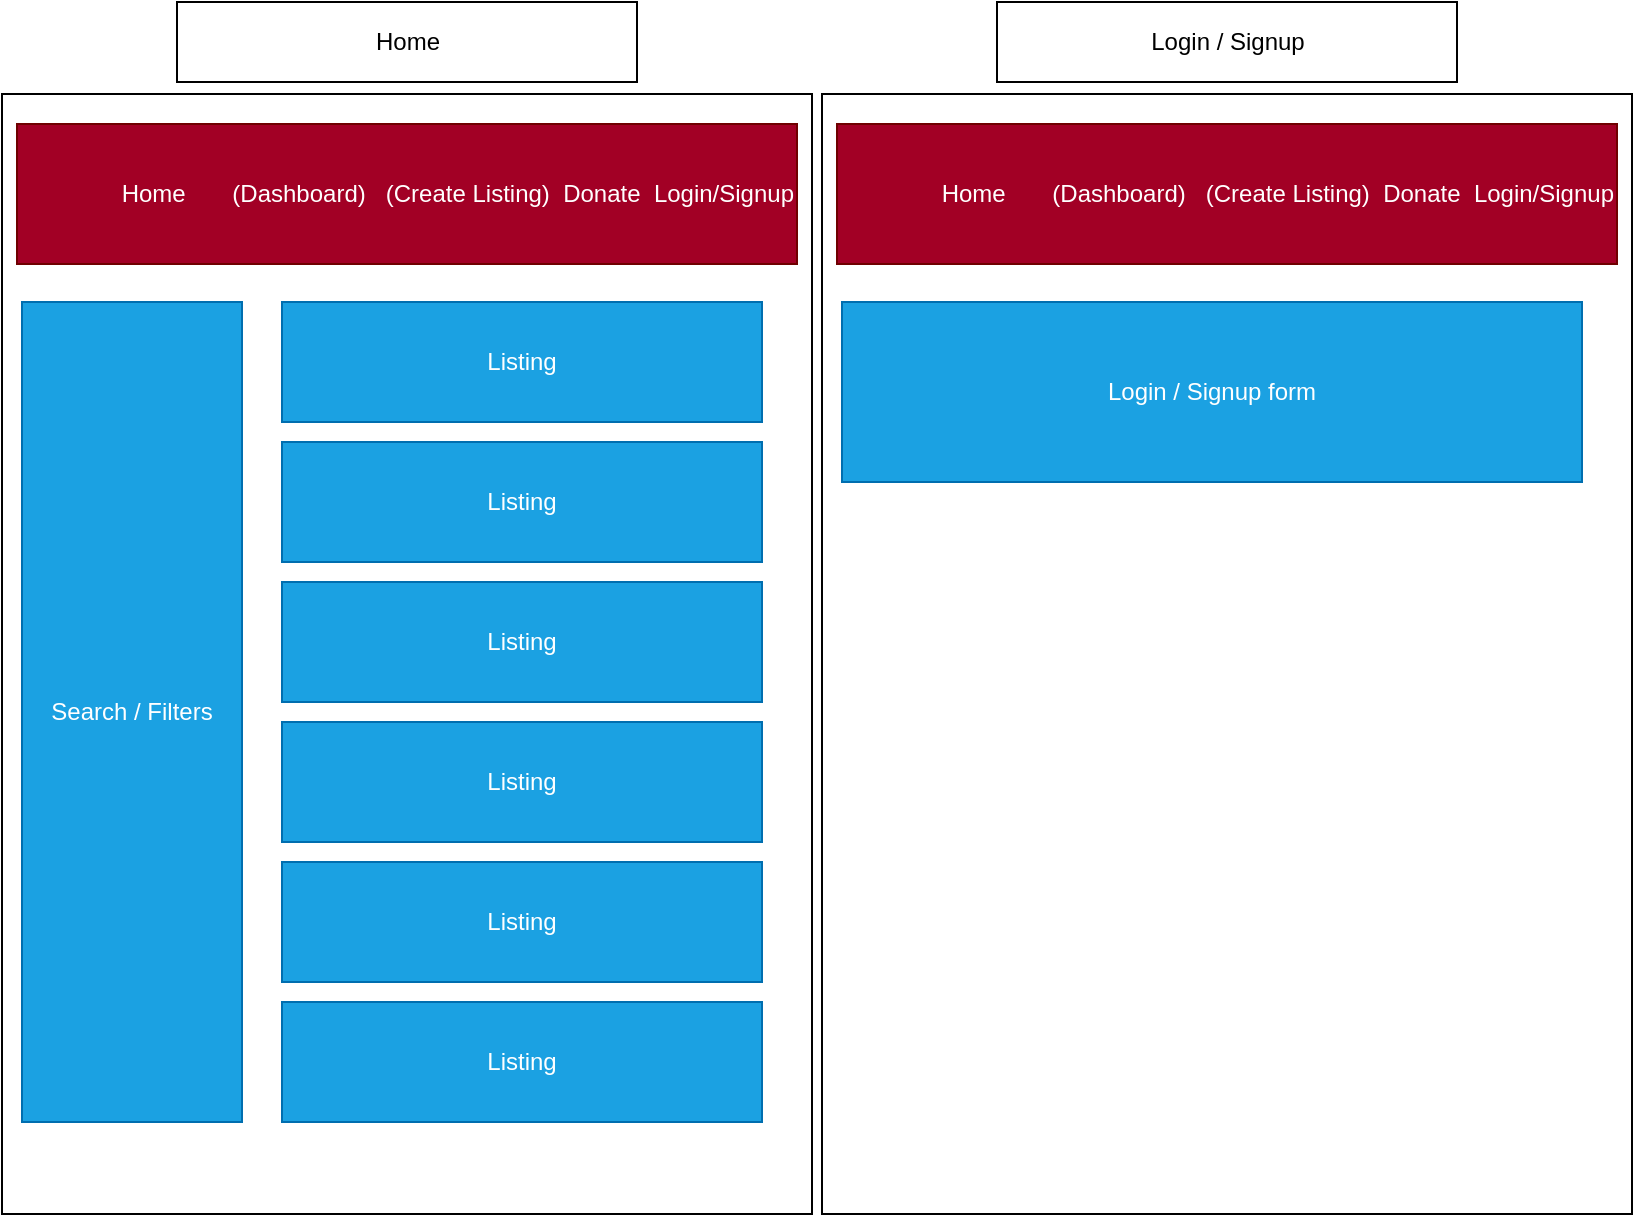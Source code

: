 <mxfile>
    <diagram id="B9SX_loh46KMbBYnWu5M" name="Home / Login/Signup">
        <mxGraphModel dx="1095" dy="802" grid="1" gridSize="10" guides="1" tooltips="1" connect="1" arrows="1" fold="1" page="1" pageScale="1" pageWidth="850" pageHeight="1100" math="0" shadow="0">
            <root>
                <mxCell id="0"/>
                <mxCell id="1" parent="0"/>
                <mxCell id="3" value="" style="rounded=0;whiteSpace=wrap;html=1;" parent="1" vertex="1">
                    <mxGeometry x="20" y="76" width="405" height="560" as="geometry"/>
                </mxCell>
                <mxCell id="5" value="Home&amp;nbsp; &amp;nbsp; &amp;nbsp; &amp;nbsp;(Dashboard)&amp;nbsp; &amp;nbsp;(Create Listing)&amp;nbsp; Donate&amp;nbsp; Login/Signup" style="rounded=0;whiteSpace=wrap;html=1;fillColor=#a20025;fontColor=#ffffff;strokeColor=#6F0000;align=right;" parent="1" vertex="1">
                    <mxGeometry x="27.5" y="91" width="390" height="70" as="geometry"/>
                </mxCell>
                <mxCell id="6" value="Home" style="rounded=0;whiteSpace=wrap;html=1;" parent="1" vertex="1">
                    <mxGeometry x="107.5" y="30" width="230" height="40" as="geometry"/>
                </mxCell>
                <mxCell id="7" value="Listing" style="rounded=0;whiteSpace=wrap;html=1;fillColor=#1ba1e2;fontColor=#ffffff;strokeColor=#006EAF;" parent="1" vertex="1">
                    <mxGeometry x="160" y="180" width="240" height="60" as="geometry"/>
                </mxCell>
                <mxCell id="8" value="Search / Filters" style="rounded=0;whiteSpace=wrap;html=1;fillColor=#1ba1e2;fontColor=#ffffff;strokeColor=#006EAF;" parent="1" vertex="1">
                    <mxGeometry x="30" y="180" width="110" height="410" as="geometry"/>
                </mxCell>
                <mxCell id="9" value="Listing" style="rounded=0;whiteSpace=wrap;html=1;fillColor=#1ba1e2;fontColor=#ffffff;strokeColor=#006EAF;" parent="1" vertex="1">
                    <mxGeometry x="160" y="460" width="240" height="60" as="geometry"/>
                </mxCell>
                <mxCell id="10" value="Listing" style="rounded=0;whiteSpace=wrap;html=1;fillColor=#1ba1e2;fontColor=#ffffff;strokeColor=#006EAF;" parent="1" vertex="1">
                    <mxGeometry x="160" y="390" width="240" height="60" as="geometry"/>
                </mxCell>
                <mxCell id="11" value="Listing" style="rounded=0;whiteSpace=wrap;html=1;fillColor=#1ba1e2;fontColor=#ffffff;strokeColor=#006EAF;" parent="1" vertex="1">
                    <mxGeometry x="160" y="320" width="240" height="60" as="geometry"/>
                </mxCell>
                <mxCell id="12" value="Listing" style="rounded=0;whiteSpace=wrap;html=1;fillColor=#1ba1e2;fontColor=#ffffff;strokeColor=#006EAF;" parent="1" vertex="1">
                    <mxGeometry x="160" y="250" width="240" height="60" as="geometry"/>
                </mxCell>
                <mxCell id="13" value="Listing" style="rounded=0;whiteSpace=wrap;html=1;fillColor=#1ba1e2;fontColor=#ffffff;strokeColor=#006EAF;" parent="1" vertex="1">
                    <mxGeometry x="160" y="530" width="240" height="60" as="geometry"/>
                </mxCell>
                <mxCell id="AKt2OWwqDddk7LuRfZJ3-13" value="" style="rounded=0;whiteSpace=wrap;html=1;" parent="1" vertex="1">
                    <mxGeometry x="430" y="76" width="405" height="560" as="geometry"/>
                </mxCell>
                <mxCell id="AKt2OWwqDddk7LuRfZJ3-14" value="Home&amp;nbsp; &amp;nbsp; &amp;nbsp; &amp;nbsp;(Dashboard)&amp;nbsp; &amp;nbsp;(Create Listing)&amp;nbsp; Donate&amp;nbsp; Login/Signup" style="rounded=0;whiteSpace=wrap;html=1;fillColor=#a20025;fontColor=#ffffff;strokeColor=#6F0000;align=right;" parent="1" vertex="1">
                    <mxGeometry x="437.5" y="91" width="390" height="70" as="geometry"/>
                </mxCell>
                <mxCell id="AKt2OWwqDddk7LuRfZJ3-15" value="Login / Signup" style="rounded=0;whiteSpace=wrap;html=1;" parent="1" vertex="1">
                    <mxGeometry x="517.5" y="30" width="230" height="40" as="geometry"/>
                </mxCell>
                <mxCell id="AKt2OWwqDddk7LuRfZJ3-16" value="Login / Signup form" style="rounded=0;whiteSpace=wrap;html=1;fillColor=#1ba1e2;fontColor=#ffffff;strokeColor=#006EAF;" parent="1" vertex="1">
                    <mxGeometry x="440" y="180" width="370" height="90" as="geometry"/>
                </mxCell>
            </root>
        </mxGraphModel>
    </diagram>
    <diagram id="z6fKnHopgMtBliQPzYuU" name="Dashboard">
        <mxGraphModel dx="1169" dy="802" grid="1" gridSize="10" guides="1" tooltips="1" connect="1" arrows="1" fold="1" page="1" pageScale="1" pageWidth="850" pageHeight="1100" math="0" shadow="0">
            <root>
                <mxCell id="0"/>
                <mxCell id="1" parent="0"/>
                <mxCell id="yOwEDX2_ZHTeextzaBkp-1" value="" style="rounded=0;whiteSpace=wrap;html=1;" parent="1" vertex="1">
                    <mxGeometry x="445" y="66" width="405" height="560" as="geometry"/>
                </mxCell>
                <mxCell id="yOwEDX2_ZHTeextzaBkp-2" value="Dashboard / Your Pets" style="rounded=0;whiteSpace=wrap;html=1;" parent="1" vertex="1">
                    <mxGeometry x="540" y="20" width="230" height="40" as="geometry"/>
                </mxCell>
                <mxCell id="yOwEDX2_ZHTeextzaBkp-3" value="Home&amp;nbsp; &amp;nbsp; &amp;nbsp; &amp;nbsp;Dashboard&amp;nbsp; &amp;nbsp; Create Listing&amp;nbsp; &amp;nbsp; Donate&amp;nbsp; &amp;nbsp;Logout" style="rounded=0;whiteSpace=wrap;html=1;fillColor=#a20025;fontColor=#ffffff;strokeColor=#6F0000;align=right;" parent="1" vertex="1">
                    <mxGeometry x="452.5" y="81" width="390" height="70" as="geometry"/>
                </mxCell>
                <mxCell id="yOwEDX2_ZHTeextzaBkp-4" value="Your Dashbord" style="rounded=0;whiteSpace=wrap;html=1;fillColor=#1ba1e2;fontColor=#ffffff;strokeColor=#006EAF;align=left;verticalAlign=top;" parent="1" vertex="1">
                    <mxGeometry x="460" y="170" width="370" height="410" as="geometry"/>
                </mxCell>
                <mxCell id="yOwEDX2_ZHTeextzaBkp-5" value="" style="rounded=0;whiteSpace=wrap;html=1;fillColor=#d80073;fontColor=#ffffff;strokeColor=#A50040;" parent="1" vertex="1">
                    <mxGeometry x="470" y="210" width="350" height="350" as="geometry"/>
                </mxCell>
                <mxCell id="yOwEDX2_ZHTeextzaBkp-6" value="Profile" style="rounded=0;whiteSpace=wrap;html=1;" parent="1" vertex="1">
                    <mxGeometry x="574" y="180" width="77.5" height="30" as="geometry"/>
                </mxCell>
                <mxCell id="yOwEDX2_ZHTeextzaBkp-7" value="Your Pets" style="rounded=0;whiteSpace=wrap;html=1;" parent="1" vertex="1">
                    <mxGeometry x="660" y="180" width="77.5" height="30" as="geometry"/>
                </mxCell>
                <mxCell id="yOwEDX2_ZHTeextzaBkp-8" value="Favorites" style="rounded=0;whiteSpace=wrap;html=1;" parent="1" vertex="1">
                    <mxGeometry x="742.5" y="180" width="77.5" height="30" as="geometry"/>
                </mxCell>
                <mxCell id="yOwEDX2_ZHTeextzaBkp-9" value="" style="rounded=0;whiteSpace=wrap;html=1;" parent="1" vertex="1">
                    <mxGeometry x="20" y="66" width="405" height="560" as="geometry"/>
                </mxCell>
                <mxCell id="yOwEDX2_ZHTeextzaBkp-10" value="Dashboard / Profile" style="rounded=0;whiteSpace=wrap;html=1;" parent="1" vertex="1">
                    <mxGeometry x="115" y="20" width="230" height="40" as="geometry"/>
                </mxCell>
                <mxCell id="yOwEDX2_ZHTeextzaBkp-11" value="Home&amp;nbsp; &amp;nbsp; &amp;nbsp; &amp;nbsp;Dashboard&amp;nbsp; &amp;nbsp; Create Listing&amp;nbsp; &amp;nbsp; Donate&amp;nbsp; &amp;nbsp;Logout" style="rounded=0;whiteSpace=wrap;html=1;fillColor=#a20025;fontColor=#ffffff;strokeColor=#6F0000;align=right;" parent="1" vertex="1">
                    <mxGeometry x="27.5" y="81" width="390" height="70" as="geometry"/>
                </mxCell>
                <mxCell id="yOwEDX2_ZHTeextzaBkp-12" value="Your Dashbord" style="rounded=0;whiteSpace=wrap;html=1;fillColor=#1ba1e2;fontColor=#ffffff;strokeColor=#006EAF;align=left;verticalAlign=top;" parent="1" vertex="1">
                    <mxGeometry x="35" y="170" width="370" height="410" as="geometry"/>
                </mxCell>
                <mxCell id="yOwEDX2_ZHTeextzaBkp-13" value="" style="rounded=0;whiteSpace=wrap;html=1;fillColor=#d80073;fontColor=#ffffff;strokeColor=#A50040;" parent="1" vertex="1">
                    <mxGeometry x="45" y="210" width="350" height="350" as="geometry"/>
                </mxCell>
                <mxCell id="yOwEDX2_ZHTeextzaBkp-14" value="Profile" style="rounded=0;whiteSpace=wrap;html=1;" parent="1" vertex="1">
                    <mxGeometry x="149" y="180" width="77.5" height="30" as="geometry"/>
                </mxCell>
                <mxCell id="yOwEDX2_ZHTeextzaBkp-15" value="Your Pets" style="rounded=0;whiteSpace=wrap;html=1;" parent="1" vertex="1">
                    <mxGeometry x="235" y="180" width="77.5" height="30" as="geometry"/>
                </mxCell>
                <mxCell id="yOwEDX2_ZHTeextzaBkp-16" value="Favorites" style="rounded=0;whiteSpace=wrap;html=1;" parent="1" vertex="1">
                    <mxGeometry x="317.5" y="180" width="77.5" height="30" as="geometry"/>
                </mxCell>
                <mxCell id="yOwEDX2_ZHTeextzaBkp-17" value="" style="rounded=0;whiteSpace=wrap;html=1;" parent="1" vertex="1">
                    <mxGeometry x="870" y="66" width="405" height="560" as="geometry"/>
                </mxCell>
                <mxCell id="yOwEDX2_ZHTeextzaBkp-18" value="Dashboard / Adopt" style="rounded=0;whiteSpace=wrap;html=1;" parent="1" vertex="1">
                    <mxGeometry x="965" y="20" width="230" height="40" as="geometry"/>
                </mxCell>
                <mxCell id="yOwEDX2_ZHTeextzaBkp-19" value="Home&amp;nbsp; &amp;nbsp; &amp;nbsp; &amp;nbsp;Dashboard&amp;nbsp; &amp;nbsp; Create Listing&amp;nbsp; &amp;nbsp; Donate&amp;nbsp; &amp;nbsp;Logout" style="rounded=0;whiteSpace=wrap;html=1;fillColor=#a20025;fontColor=#ffffff;strokeColor=#6F0000;align=right;" parent="1" vertex="1">
                    <mxGeometry x="877.5" y="81" width="390" height="70" as="geometry"/>
                </mxCell>
                <mxCell id="yOwEDX2_ZHTeextzaBkp-20" value="Your Dashbord" style="rounded=0;whiteSpace=wrap;html=1;fillColor=#1ba1e2;fontColor=#ffffff;strokeColor=#006EAF;align=left;verticalAlign=top;" parent="1" vertex="1">
                    <mxGeometry x="885" y="170" width="370" height="410" as="geometry"/>
                </mxCell>
                <mxCell id="yOwEDX2_ZHTeextzaBkp-21" value="" style="rounded=0;whiteSpace=wrap;html=1;fillColor=#d80073;fontColor=#ffffff;strokeColor=#A50040;" parent="1" vertex="1">
                    <mxGeometry x="895" y="210" width="350" height="350" as="geometry"/>
                </mxCell>
                <mxCell id="yOwEDX2_ZHTeextzaBkp-22" value="Profile" style="rounded=0;whiteSpace=wrap;html=1;" parent="1" vertex="1">
                    <mxGeometry x="999" y="180" width="77.5" height="30" as="geometry"/>
                </mxCell>
                <mxCell id="yOwEDX2_ZHTeextzaBkp-23" value="Your Pets" style="rounded=0;whiteSpace=wrap;html=1;" parent="1" vertex="1">
                    <mxGeometry x="1085" y="180" width="77.5" height="30" as="geometry"/>
                </mxCell>
                <mxCell id="yOwEDX2_ZHTeextzaBkp-24" value="Favorites" style="rounded=0;whiteSpace=wrap;html=1;" parent="1" vertex="1">
                    <mxGeometry x="1167.5" y="180" width="77.5" height="30" as="geometry"/>
                </mxCell>
                <mxCell id="yOwEDX2_ZHTeextzaBkp-25" value="User Information&amp;nbsp;" style="rounded=0;whiteSpace=wrap;html=1;" parent="1" vertex="1">
                    <mxGeometry x="60" y="230" width="320" height="160" as="geometry"/>
                </mxCell>
                <mxCell id="yOwEDX2_ZHTeextzaBkp-26" value="Avatar" style="ellipse;whiteSpace=wrap;html=1;fillColor=#60a917;fontColor=#ffffff;strokeColor=#2D7600;" parent="1" vertex="1">
                    <mxGeometry x="70" y="240" width="50" height="50" as="geometry"/>
                </mxCell>
                <mxCell id="yOwEDX2_ZHTeextzaBkp-27" value="Edit / Update" style="rounded=0;whiteSpace=wrap;html=1;" parent="1" vertex="1">
                    <mxGeometry x="290" y="400" width="82.5" height="20" as="geometry"/>
                </mxCell>
                <mxCell id="yOwEDX2_ZHTeextzaBkp-28" value="Security:&amp;nbsp;&lt;br&gt;Change password" style="rounded=0;whiteSpace=wrap;html=1;" parent="1" vertex="1">
                    <mxGeometry x="60" y="430" width="320" height="120" as="geometry"/>
                </mxCell>
                <mxCell id="yOwEDX2_ZHTeextzaBkp-29" value="Enter New Pet Form:&amp;nbsp;" style="rounded=0;whiteSpace=wrap;html=1;" parent="1" vertex="1">
                    <mxGeometry x="480" y="230" width="330" height="90" as="geometry"/>
                </mxCell>
                <mxCell id="yOwEDX2_ZHTeextzaBkp-30" value="Pet 1" style="rounded=0;whiteSpace=wrap;html=1;" parent="1" vertex="1">
                    <mxGeometry x="480" y="330" width="330" height="80" as="geometry"/>
                </mxCell>
                <mxCell id="yOwEDX2_ZHTeextzaBkp-31" value="Pet 2" style="rounded=0;whiteSpace=wrap;html=1;" parent="1" vertex="1">
                    <mxGeometry x="480" y="420" width="330" height="80" as="geometry"/>
                </mxCell>
                <mxCell id="yOwEDX2_ZHTeextzaBkp-32" value="Pic" style="ellipse;whiteSpace=wrap;html=1;aspect=fixed;fillColor=#60a917;fontColor=#ffffff;strokeColor=#2D7600;" parent="1" vertex="1">
                    <mxGeometry x="490" y="340" width="60" height="60" as="geometry"/>
                </mxCell>
                <mxCell id="yOwEDX2_ZHTeextzaBkp-33" value="Pic" style="ellipse;whiteSpace=wrap;html=1;aspect=fixed;fillColor=#60a917;fontColor=#ffffff;strokeColor=#2D7600;" parent="1" vertex="1">
                    <mxGeometry x="490" y="430" width="60" height="60" as="geometry"/>
                </mxCell>
                <mxCell id="yOwEDX2_ZHTeextzaBkp-34" value="Saved Pet 1" style="rounded=0;whiteSpace=wrap;html=1;" parent="1" vertex="1">
                    <mxGeometry x="910" y="230" width="320" height="80" as="geometry"/>
                </mxCell>
                <mxCell id="yOwEDX2_ZHTeextzaBkp-36" value="Saved Pet 3" style="rounded=0;whiteSpace=wrap;html=1;" parent="1" vertex="1">
                    <mxGeometry x="910" y="410" width="320" height="80" as="geometry"/>
                </mxCell>
                <mxCell id="yOwEDX2_ZHTeextzaBkp-37" value="Saved Pet 2" style="rounded=0;whiteSpace=wrap;html=1;" parent="1" vertex="1">
                    <mxGeometry x="910" y="320" width="320" height="80" as="geometry"/>
                </mxCell>
                <mxCell id="yOwEDX2_ZHTeextzaBkp-38" value="" style="shape=sumEllipse;perimeter=ellipsePerimeter;whiteSpace=wrap;html=1;backgroundOutline=1;fillColor=#a20025;fontColor=#ffffff;strokeColor=#6F0000;" parent="1" vertex="1">
                    <mxGeometry x="780" y="336" width="20" height="20" as="geometry"/>
                </mxCell>
                <mxCell id="yOwEDX2_ZHTeextzaBkp-39" value="" style="shape=sumEllipse;perimeter=ellipsePerimeter;whiteSpace=wrap;html=1;backgroundOutline=1;fillColor=#a20025;fontColor=#ffffff;strokeColor=#6F0000;" parent="1" vertex="1">
                    <mxGeometry x="780" y="430" width="20" height="20" as="geometry"/>
                </mxCell>
                <mxCell id="yOwEDX2_ZHTeextzaBkp-40" value="" style="shape=sumEllipse;perimeter=ellipsePerimeter;whiteSpace=wrap;html=1;backgroundOutline=1;fillColor=#a20025;fontColor=#ffffff;strokeColor=#6F0000;" parent="1" vertex="1">
                    <mxGeometry x="1200" y="240" width="20" height="20" as="geometry"/>
                </mxCell>
                <mxCell id="yOwEDX2_ZHTeextzaBkp-41" value="" style="shape=sumEllipse;perimeter=ellipsePerimeter;whiteSpace=wrap;html=1;backgroundOutline=1;fillColor=#a20025;fontColor=#ffffff;strokeColor=#6F0000;" parent="1" vertex="1">
                    <mxGeometry x="1200" y="330" width="20" height="20" as="geometry"/>
                </mxCell>
                <mxCell id="yOwEDX2_ZHTeextzaBkp-42" value="" style="shape=sumEllipse;perimeter=ellipsePerimeter;whiteSpace=wrap;html=1;backgroundOutline=1;fillColor=#a20025;fontColor=#ffffff;strokeColor=#6F0000;" parent="1" vertex="1">
                    <mxGeometry x="1200" y="420" width="20" height="20" as="geometry"/>
                </mxCell>
                <mxCell id="I6SoWycbpjjyNKy9GJZO-1" value="" style="shape=image;html=1;verticalLabelPosition=bottom;verticalAlign=top;imageAspect=1;aspect=fixed;image=img/clipart/Gear_128x128.png" parent="1" vertex="1">
                    <mxGeometry x="780" y="373.27" width="26" height="30.5" as="geometry"/>
                </mxCell>
                <mxCell id="I6SoWycbpjjyNKy9GJZO-2" value="" style="shape=image;html=1;verticalLabelPosition=bottom;verticalAlign=top;imageAspect=1;aspect=fixed;image=img/clipart/Gear_128x128.png" parent="1" vertex="1">
                    <mxGeometry x="780" y="459.5" width="26" height="30.5" as="geometry"/>
                </mxCell>
            </root>
        </mxGraphModel>
    </diagram>
    <diagram id="kp18QXYanu7havBnI3MZ" name="Create Listing / Donate">
        <mxGraphModel dx="1169" dy="802" grid="1" gridSize="10" guides="1" tooltips="1" connect="1" arrows="1" fold="1" page="1" pageScale="1" pageWidth="850" pageHeight="1100" math="0" shadow="0">
            <root>
                <mxCell id="0"/>
                <mxCell id="1" parent="0"/>
                <mxCell id="OWxddHEDCkwlpGEqiQx5-1" value="" style="rounded=0;whiteSpace=wrap;html=1;" parent="1" vertex="1">
                    <mxGeometry x="10" y="106" width="405" height="560" as="geometry"/>
                </mxCell>
                <mxCell id="OWxddHEDCkwlpGEqiQx5-2" value="Home&amp;nbsp; &amp;nbsp; &amp;nbsp; &amp;nbsp;(Dashboard)&amp;nbsp; &amp;nbsp;(Create Listing)&amp;nbsp; Donate&amp;nbsp; Login/Signup" style="rounded=0;whiteSpace=wrap;html=1;fillColor=#a20025;fontColor=#ffffff;strokeColor=#6F0000;align=right;" parent="1" vertex="1">
                    <mxGeometry x="17.5" y="121" width="390" height="70" as="geometry"/>
                </mxCell>
                <mxCell id="OWxddHEDCkwlpGEqiQx5-3" value="Create Listing" style="rounded=0;whiteSpace=wrap;html=1;" parent="1" vertex="1">
                    <mxGeometry x="110" y="60" width="230" height="40" as="geometry"/>
                </mxCell>
                <mxCell id="OWxddHEDCkwlpGEqiQx5-4" value="Listing Form" style="rounded=0;whiteSpace=wrap;html=1;fillColor=#1ba1e2;fontColor=#ffffff;strokeColor=#006EAF;" parent="1" vertex="1">
                    <mxGeometry x="30" y="210" width="360" height="160" as="geometry"/>
                </mxCell>
                <mxCell id="OWxddHEDCkwlpGEqiQx5-11" value="Upload Photos" style="rounded=0;whiteSpace=wrap;html=1;" parent="1" vertex="1">
                    <mxGeometry x="130" y="340" width="120" height="30" as="geometry"/>
                </mxCell>
                <mxCell id="OWxddHEDCkwlpGEqiQx5-12" value="Edit" style="rounded=0;whiteSpace=wrap;html=1;" parent="1" vertex="1">
                    <mxGeometry x="260" y="340" width="120" height="30" as="geometry"/>
                </mxCell>
                <mxCell id="KGtSNqMXyQ4CRxs2_kVW-1" value="" style="rounded=0;whiteSpace=wrap;html=1;" parent="1" vertex="1">
                    <mxGeometry x="430" y="106" width="405" height="560" as="geometry"/>
                </mxCell>
                <mxCell id="KGtSNqMXyQ4CRxs2_kVW-2" value="Home&amp;nbsp; &amp;nbsp; &amp;nbsp; &amp;nbsp;(Dashboard)&amp;nbsp; &amp;nbsp;(Create Listing)&amp;nbsp; Donate&amp;nbsp; Login/Signup" style="rounded=0;whiteSpace=wrap;html=1;fillColor=#a20025;fontColor=#ffffff;strokeColor=#6F0000;align=right;" parent="1" vertex="1">
                    <mxGeometry x="437.5" y="121" width="390" height="70" as="geometry"/>
                </mxCell>
                <mxCell id="KGtSNqMXyQ4CRxs2_kVW-3" value="Donate" style="rounded=0;whiteSpace=wrap;html=1;" parent="1" vertex="1">
                    <mxGeometry x="530" y="60" width="230" height="40" as="geometry"/>
                </mxCell>
                <mxCell id="KGtSNqMXyQ4CRxs2_kVW-7" value="Donate to a Local Shelter or check out one of these foundations" style="rounded=0;whiteSpace=wrap;html=1;fillColor=#1ba1e2;fontColor=#ffffff;strokeColor=#006EAF;" parent="1" vertex="1">
                    <mxGeometry x="439.5" y="210" width="382.5" height="150" as="geometry"/>
                </mxCell>
                <mxCell id="KGtSNqMXyQ4CRxs2_kVW-9" value="Help keep this website online!&amp;nbsp;&lt;br&gt;Stripe" style="rounded=0;whiteSpace=wrap;html=1;fillColor=#1ba1e2;fontColor=#ffffff;strokeColor=#006EAF;" parent="1" vertex="1">
                    <mxGeometry x="441.25" y="380" width="382.5" height="150" as="geometry"/>
                </mxCell>
            </root>
        </mxGraphModel>
    </diagram>
</mxfile>